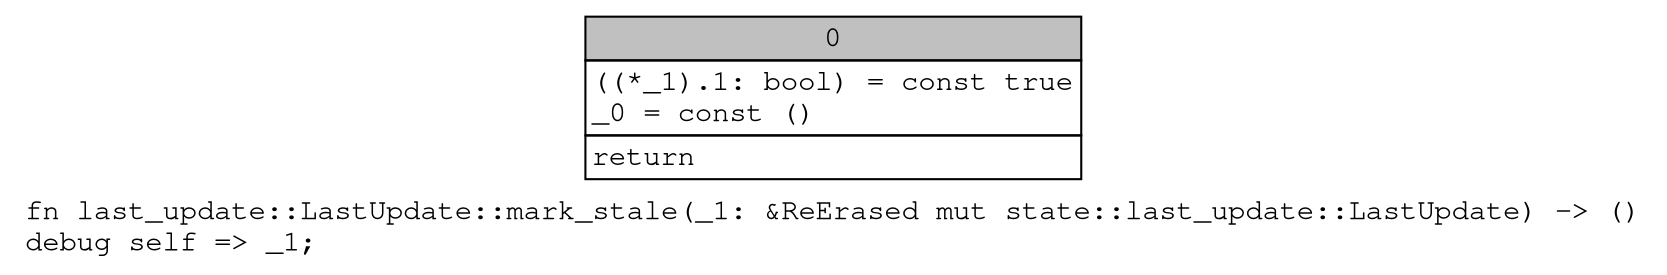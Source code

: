digraph Mir_0_219 {
    graph [fontname="Courier, monospace"];
    node [fontname="Courier, monospace"];
    edge [fontname="Courier, monospace"];
    label=<fn last_update::LastUpdate::mark_stale(_1: &amp;ReErased mut state::last_update::LastUpdate) -&gt; ()<br align="left"/>debug self =&gt; _1;<br align="left"/>>;
    bb0__0_219 [shape="none", label=<<table border="0" cellborder="1" cellspacing="0"><tr><td bgcolor="gray" align="center" colspan="1">0</td></tr><tr><td align="left" balign="left">((*_1).1: bool) = const true<br/>_0 = const ()<br/></td></tr><tr><td align="left">return</td></tr></table>>];
}
